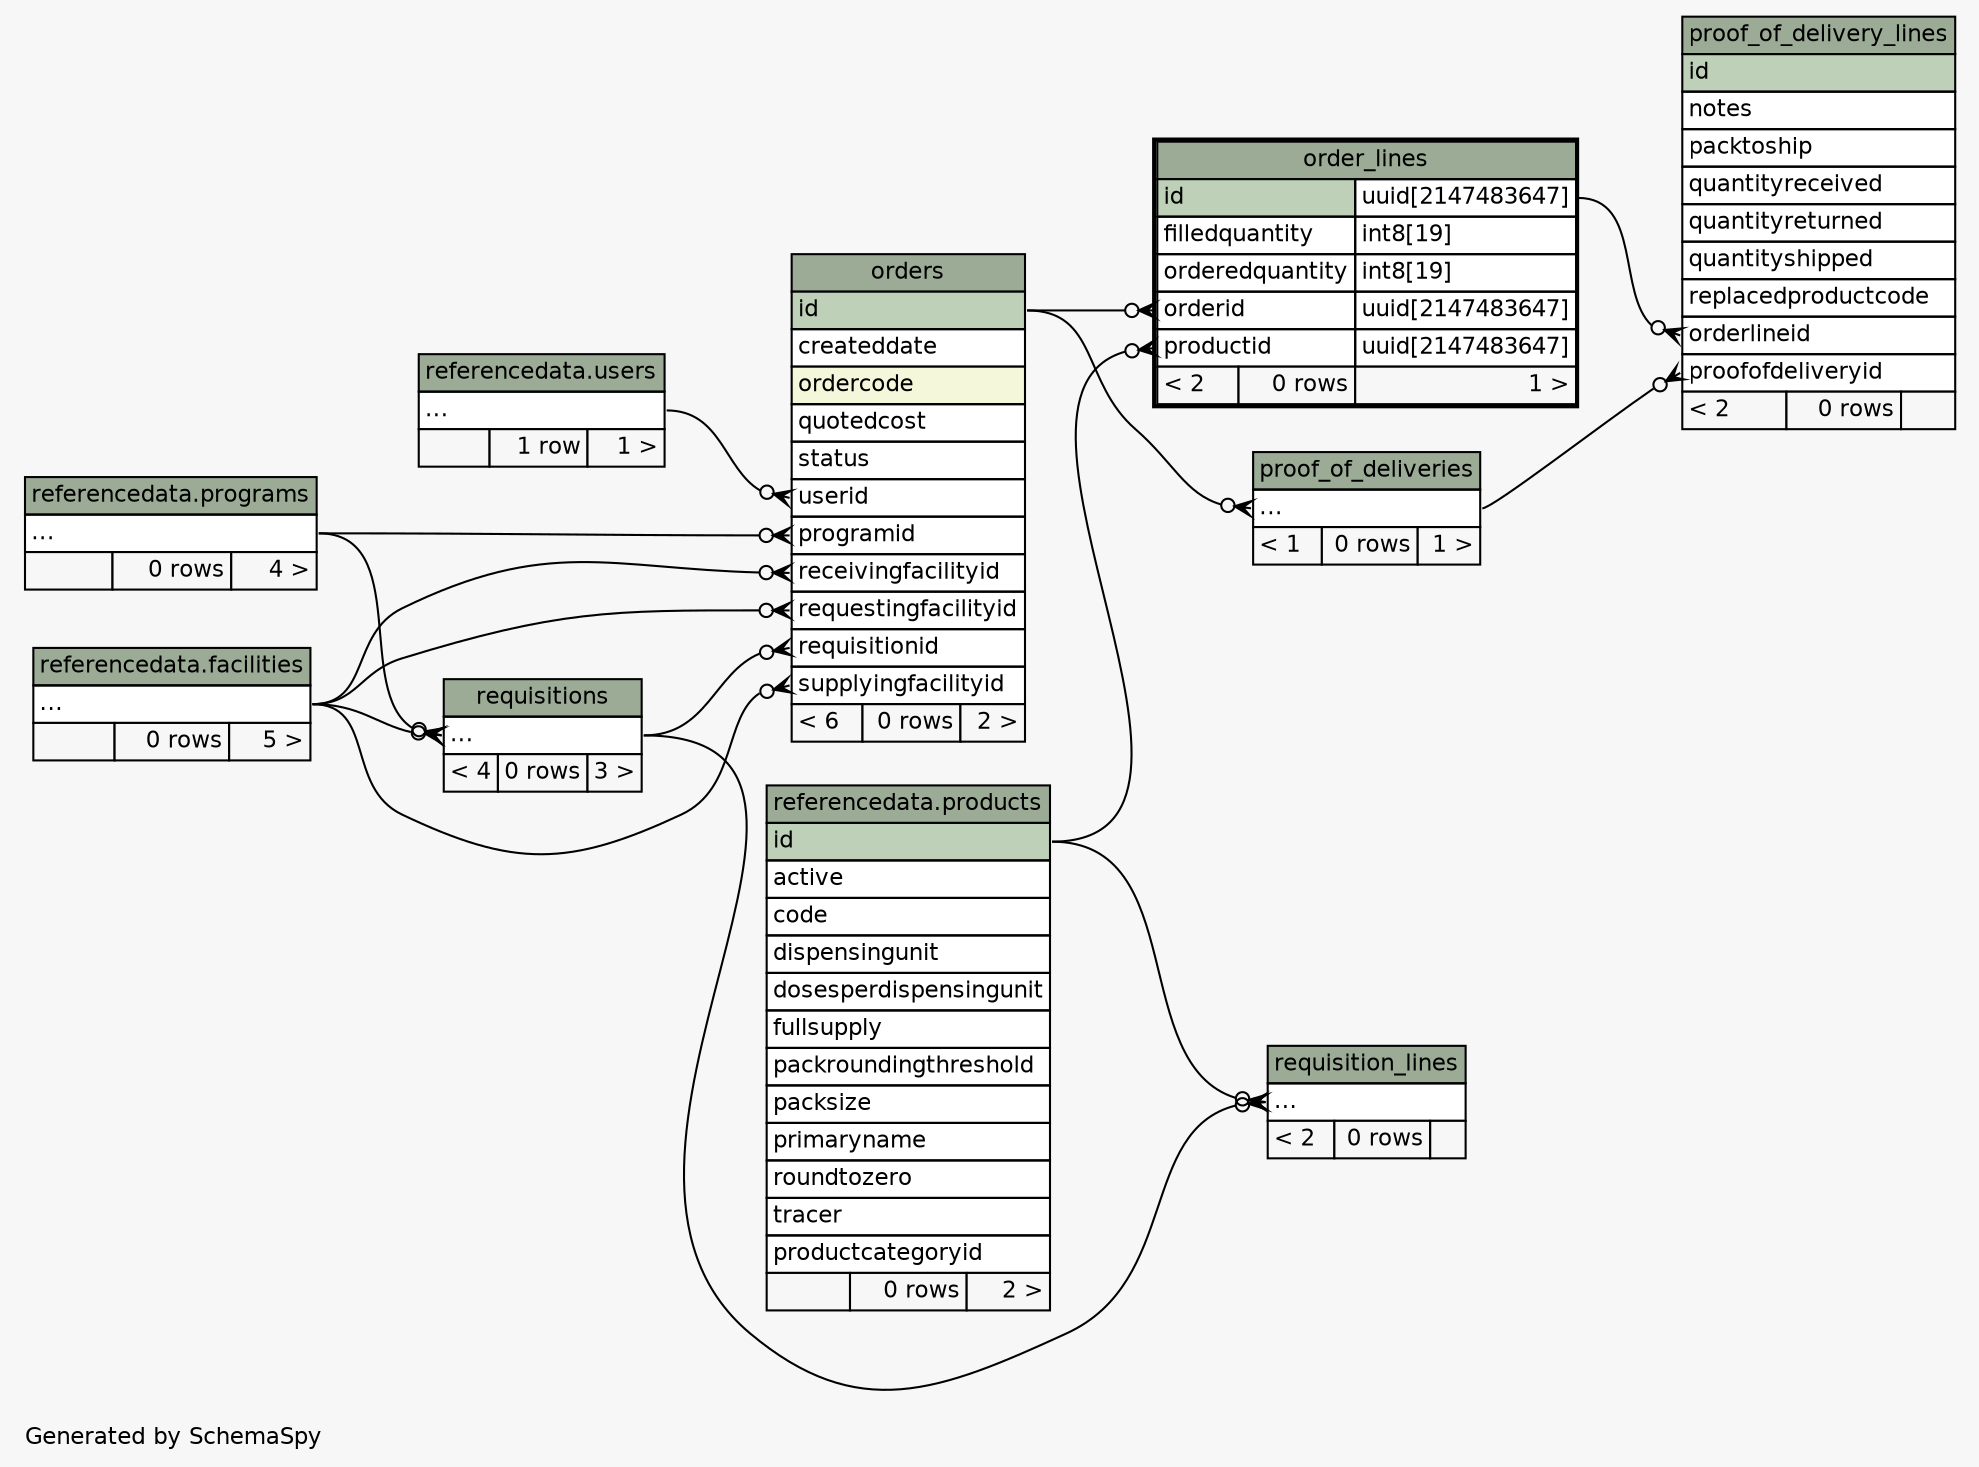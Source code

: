 // dot 2.38.0 on Linux 4.1.17-22.30.amzn1.x86_64
// SchemaSpy rev 590
digraph "twoDegreesRelationshipsDiagram" {
  graph [
    rankdir="RL"
    bgcolor="#f7f7f7"
    label="\nGenerated by SchemaSpy"
    labeljust="l"
    nodesep="0.18"
    ranksep="0.46"
    fontname="Helvetica"
    fontsize="11"
  ];
  node [
    fontname="Helvetica"
    fontsize="11"
    shape="plaintext"
  ];
  edge [
    arrowsize="0.8"
  ];
  "order_lines":"orderid":w -> "orders":"id":e [arrowhead=none dir=back arrowtail=crowodot];
  "order_lines":"productid":w -> "referencedata.products":"id":e [arrowhead=none dir=back arrowtail=crowodot];
  "orders":"programid":w -> "referencedata.programs":"elipses":e [arrowhead=none dir=back arrowtail=crowodot];
  "orders":"receivingfacilityid":w -> "referencedata.facilities":"elipses":e [arrowhead=none dir=back arrowtail=crowodot];
  "orders":"requestingfacilityid":w -> "referencedata.facilities":"elipses":e [arrowhead=none dir=back arrowtail=crowodot];
  "orders":"requisitionid":w -> "requisitions":"elipses":e [arrowhead=none dir=back arrowtail=crowodot];
  "orders":"supplyingfacilityid":w -> "referencedata.facilities":"elipses":e [arrowhead=none dir=back arrowtail=crowodot];
  "orders":"userid":w -> "referencedata.users":"elipses":e [arrowhead=none dir=back arrowtail=crowodot];
  "proof_of_deliveries":"elipses":w -> "orders":"id":e [arrowhead=none dir=back arrowtail=crowodot];
  "proof_of_delivery_lines":"orderlineid":w -> "order_lines":"id.type":e [arrowhead=none dir=back arrowtail=crowodot];
  "proof_of_delivery_lines":"proofofdeliveryid":w -> "proof_of_deliveries":"elipses":e [arrowhead=none dir=back arrowtail=crowodot];
  "requisition_lines":"elipses":w -> "referencedata.products":"id":e [arrowhead=none dir=back arrowtail=crowodot];
  "requisition_lines":"elipses":w -> "requisitions":"elipses":e [arrowhead=none dir=back arrowtail=crowodot];
  "requisitions":"elipses":w -> "referencedata.facilities":"elipses":e [arrowhead=none dir=back arrowtail=crowodot];
  "requisitions":"elipses":w -> "referencedata.programs":"elipses":e [arrowhead=none dir=back arrowtail=crowodot];
  "referencedata.facilities" [
    label=<
    <TABLE BORDER="0" CELLBORDER="1" CELLSPACING="0" BGCOLOR="#ffffff">
      <TR><TD COLSPAN="3" BGCOLOR="#9bab96" ALIGN="CENTER">referencedata.facilities</TD></TR>
      <TR><TD PORT="elipses" COLSPAN="3" ALIGN="LEFT">...</TD></TR>
      <TR><TD ALIGN="LEFT" BGCOLOR="#f7f7f7">  </TD><TD ALIGN="RIGHT" BGCOLOR="#f7f7f7">0 rows</TD><TD ALIGN="RIGHT" BGCOLOR="#f7f7f7">5 &gt;</TD></TR>
    </TABLE>>
    URL="../../referencedata/tables/facilities.html"
    tooltip="referencedata.facilities"
  ];
  "order_lines" [
    label=<
    <TABLE BORDER="2" CELLBORDER="1" CELLSPACING="0" BGCOLOR="#ffffff">
      <TR><TD COLSPAN="3" BGCOLOR="#9bab96" ALIGN="CENTER">order_lines</TD></TR>
      <TR><TD PORT="id" COLSPAN="2" BGCOLOR="#bed1b8" ALIGN="LEFT">id</TD><TD PORT="id.type" ALIGN="LEFT">uuid[2147483647]</TD></TR>
      <TR><TD PORT="filledquantity" COLSPAN="2" ALIGN="LEFT">filledquantity</TD><TD PORT="filledquantity.type" ALIGN="LEFT">int8[19]</TD></TR>
      <TR><TD PORT="orderedquantity" COLSPAN="2" ALIGN="LEFT">orderedquantity</TD><TD PORT="orderedquantity.type" ALIGN="LEFT">int8[19]</TD></TR>
      <TR><TD PORT="orderid" COLSPAN="2" ALIGN="LEFT">orderid</TD><TD PORT="orderid.type" ALIGN="LEFT">uuid[2147483647]</TD></TR>
      <TR><TD PORT="productid" COLSPAN="2" ALIGN="LEFT">productid</TD><TD PORT="productid.type" ALIGN="LEFT">uuid[2147483647]</TD></TR>
      <TR><TD ALIGN="LEFT" BGCOLOR="#f7f7f7">&lt; 2</TD><TD ALIGN="RIGHT" BGCOLOR="#f7f7f7">0 rows</TD><TD ALIGN="RIGHT" BGCOLOR="#f7f7f7">1 &gt;</TD></TR>
    </TABLE>>
    URL="order_lines.html"
    tooltip="order_lines"
  ];
  "orders" [
    label=<
    <TABLE BORDER="0" CELLBORDER="1" CELLSPACING="0" BGCOLOR="#ffffff">
      <TR><TD COLSPAN="3" BGCOLOR="#9bab96" ALIGN="CENTER">orders</TD></TR>
      <TR><TD PORT="id" COLSPAN="3" BGCOLOR="#bed1b8" ALIGN="LEFT">id</TD></TR>
      <TR><TD PORT="createddate" COLSPAN="3" ALIGN="LEFT">createddate</TD></TR>
      <TR><TD PORT="ordercode" COLSPAN="3" BGCOLOR="#f4f7da" ALIGN="LEFT">ordercode</TD></TR>
      <TR><TD PORT="quotedcost" COLSPAN="3" ALIGN="LEFT">quotedcost</TD></TR>
      <TR><TD PORT="status" COLSPAN="3" ALIGN="LEFT">status</TD></TR>
      <TR><TD PORT="userid" COLSPAN="3" ALIGN="LEFT">userid</TD></TR>
      <TR><TD PORT="programid" COLSPAN="3" ALIGN="LEFT">programid</TD></TR>
      <TR><TD PORT="receivingfacilityid" COLSPAN="3" ALIGN="LEFT">receivingfacilityid</TD></TR>
      <TR><TD PORT="requestingfacilityid" COLSPAN="3" ALIGN="LEFT">requestingfacilityid</TD></TR>
      <TR><TD PORT="requisitionid" COLSPAN="3" ALIGN="LEFT">requisitionid</TD></TR>
      <TR><TD PORT="supplyingfacilityid" COLSPAN="3" ALIGN="LEFT">supplyingfacilityid</TD></TR>
      <TR><TD ALIGN="LEFT" BGCOLOR="#f7f7f7">&lt; 6</TD><TD ALIGN="RIGHT" BGCOLOR="#f7f7f7">0 rows</TD><TD ALIGN="RIGHT" BGCOLOR="#f7f7f7">2 &gt;</TD></TR>
    </TABLE>>
    URL="orders.html"
    tooltip="orders"
  ];
  "referencedata.products" [
    label=<
    <TABLE BORDER="0" CELLBORDER="1" CELLSPACING="0" BGCOLOR="#ffffff">
      <TR><TD COLSPAN="3" BGCOLOR="#9bab96" ALIGN="CENTER">referencedata.products</TD></TR>
      <TR><TD PORT="id" COLSPAN="3" BGCOLOR="#bed1b8" ALIGN="LEFT">id</TD></TR>
      <TR><TD PORT="active" COLSPAN="3" ALIGN="LEFT">active</TD></TR>
      <TR><TD PORT="code" COLSPAN="3" ALIGN="LEFT">code</TD></TR>
      <TR><TD PORT="dispensingunit" COLSPAN="3" ALIGN="LEFT">dispensingunit</TD></TR>
      <TR><TD PORT="dosesperdispensingunit" COLSPAN="3" ALIGN="LEFT">dosesperdispensingunit</TD></TR>
      <TR><TD PORT="fullsupply" COLSPAN="3" ALIGN="LEFT">fullsupply</TD></TR>
      <TR><TD PORT="packroundingthreshold" COLSPAN="3" ALIGN="LEFT">packroundingthreshold</TD></TR>
      <TR><TD PORT="packsize" COLSPAN="3" ALIGN="LEFT">packsize</TD></TR>
      <TR><TD PORT="primaryname" COLSPAN="3" ALIGN="LEFT">primaryname</TD></TR>
      <TR><TD PORT="roundtozero" COLSPAN="3" ALIGN="LEFT">roundtozero</TD></TR>
      <TR><TD PORT="tracer" COLSPAN="3" ALIGN="LEFT">tracer</TD></TR>
      <TR><TD PORT="productcategoryid" COLSPAN="3" ALIGN="LEFT">productcategoryid</TD></TR>
      <TR><TD ALIGN="LEFT" BGCOLOR="#f7f7f7">  </TD><TD ALIGN="RIGHT" BGCOLOR="#f7f7f7">0 rows</TD><TD ALIGN="RIGHT" BGCOLOR="#f7f7f7">2 &gt;</TD></TR>
    </TABLE>>
    URL="../../referencedata/tables/products.html"
    tooltip="referencedata.products"
  ];
  "referencedata.programs" [
    label=<
    <TABLE BORDER="0" CELLBORDER="1" CELLSPACING="0" BGCOLOR="#ffffff">
      <TR><TD COLSPAN="3" BGCOLOR="#9bab96" ALIGN="CENTER">referencedata.programs</TD></TR>
      <TR><TD PORT="elipses" COLSPAN="3" ALIGN="LEFT">...</TD></TR>
      <TR><TD ALIGN="LEFT" BGCOLOR="#f7f7f7">  </TD><TD ALIGN="RIGHT" BGCOLOR="#f7f7f7">0 rows</TD><TD ALIGN="RIGHT" BGCOLOR="#f7f7f7">4 &gt;</TD></TR>
    </TABLE>>
    URL="../../referencedata/tables/programs.html"
    tooltip="referencedata.programs"
  ];
  "proof_of_deliveries" [
    label=<
    <TABLE BORDER="0" CELLBORDER="1" CELLSPACING="0" BGCOLOR="#ffffff">
      <TR><TD COLSPAN="3" BGCOLOR="#9bab96" ALIGN="CENTER">proof_of_deliveries</TD></TR>
      <TR><TD PORT="elipses" COLSPAN="3" ALIGN="LEFT">...</TD></TR>
      <TR><TD ALIGN="LEFT" BGCOLOR="#f7f7f7">&lt; 1</TD><TD ALIGN="RIGHT" BGCOLOR="#f7f7f7">0 rows</TD><TD ALIGN="RIGHT" BGCOLOR="#f7f7f7">1 &gt;</TD></TR>
    </TABLE>>
    URL="proof_of_deliveries.html"
    tooltip="proof_of_deliveries"
  ];
  "proof_of_delivery_lines" [
    label=<
    <TABLE BORDER="0" CELLBORDER="1" CELLSPACING="0" BGCOLOR="#ffffff">
      <TR><TD COLSPAN="3" BGCOLOR="#9bab96" ALIGN="CENTER">proof_of_delivery_lines</TD></TR>
      <TR><TD PORT="id" COLSPAN="3" BGCOLOR="#bed1b8" ALIGN="LEFT">id</TD></TR>
      <TR><TD PORT="notes" COLSPAN="3" ALIGN="LEFT">notes</TD></TR>
      <TR><TD PORT="packtoship" COLSPAN="3" ALIGN="LEFT">packtoship</TD></TR>
      <TR><TD PORT="quantityreceived" COLSPAN="3" ALIGN="LEFT">quantityreceived</TD></TR>
      <TR><TD PORT="quantityreturned" COLSPAN="3" ALIGN="LEFT">quantityreturned</TD></TR>
      <TR><TD PORT="quantityshipped" COLSPAN="3" ALIGN="LEFT">quantityshipped</TD></TR>
      <TR><TD PORT="replacedproductcode" COLSPAN="3" ALIGN="LEFT">replacedproductcode</TD></TR>
      <TR><TD PORT="orderlineid" COLSPAN="3" ALIGN="LEFT">orderlineid</TD></TR>
      <TR><TD PORT="proofofdeliveryid" COLSPAN="3" ALIGN="LEFT">proofofdeliveryid</TD></TR>
      <TR><TD ALIGN="LEFT" BGCOLOR="#f7f7f7">&lt; 2</TD><TD ALIGN="RIGHT" BGCOLOR="#f7f7f7">0 rows</TD><TD ALIGN="RIGHT" BGCOLOR="#f7f7f7">  </TD></TR>
    </TABLE>>
    URL="proof_of_delivery_lines.html"
    tooltip="proof_of_delivery_lines"
  ];
  "requisition_lines" [
    label=<
    <TABLE BORDER="0" CELLBORDER="1" CELLSPACING="0" BGCOLOR="#ffffff">
      <TR><TD COLSPAN="3" BGCOLOR="#9bab96" ALIGN="CENTER">requisition_lines</TD></TR>
      <TR><TD PORT="elipses" COLSPAN="3" ALIGN="LEFT">...</TD></TR>
      <TR><TD ALIGN="LEFT" BGCOLOR="#f7f7f7">&lt; 2</TD><TD ALIGN="RIGHT" BGCOLOR="#f7f7f7">0 rows</TD><TD ALIGN="RIGHT" BGCOLOR="#f7f7f7">  </TD></TR>
    </TABLE>>
    URL="requisition_lines.html"
    tooltip="requisition_lines"
  ];
  "requisitions" [
    label=<
    <TABLE BORDER="0" CELLBORDER="1" CELLSPACING="0" BGCOLOR="#ffffff">
      <TR><TD COLSPAN="3" BGCOLOR="#9bab96" ALIGN="CENTER">requisitions</TD></TR>
      <TR><TD PORT="elipses" COLSPAN="3" ALIGN="LEFT">...</TD></TR>
      <TR><TD ALIGN="LEFT" BGCOLOR="#f7f7f7">&lt; 4</TD><TD ALIGN="RIGHT" BGCOLOR="#f7f7f7">0 rows</TD><TD ALIGN="RIGHT" BGCOLOR="#f7f7f7">3 &gt;</TD></TR>
    </TABLE>>
    URL="requisitions.html"
    tooltip="requisitions"
  ];
  "referencedata.users" [
    label=<
    <TABLE BORDER="0" CELLBORDER="1" CELLSPACING="0" BGCOLOR="#ffffff">
      <TR><TD COLSPAN="3" BGCOLOR="#9bab96" ALIGN="CENTER">referencedata.users</TD></TR>
      <TR><TD PORT="elipses" COLSPAN="3" ALIGN="LEFT">...</TD></TR>
      <TR><TD ALIGN="LEFT" BGCOLOR="#f7f7f7">  </TD><TD ALIGN="RIGHT" BGCOLOR="#f7f7f7">1 row</TD><TD ALIGN="RIGHT" BGCOLOR="#f7f7f7">1 &gt;</TD></TR>
    </TABLE>>
    URL="../../referencedata/tables/users.html"
    tooltip="referencedata.users"
  ];
}
